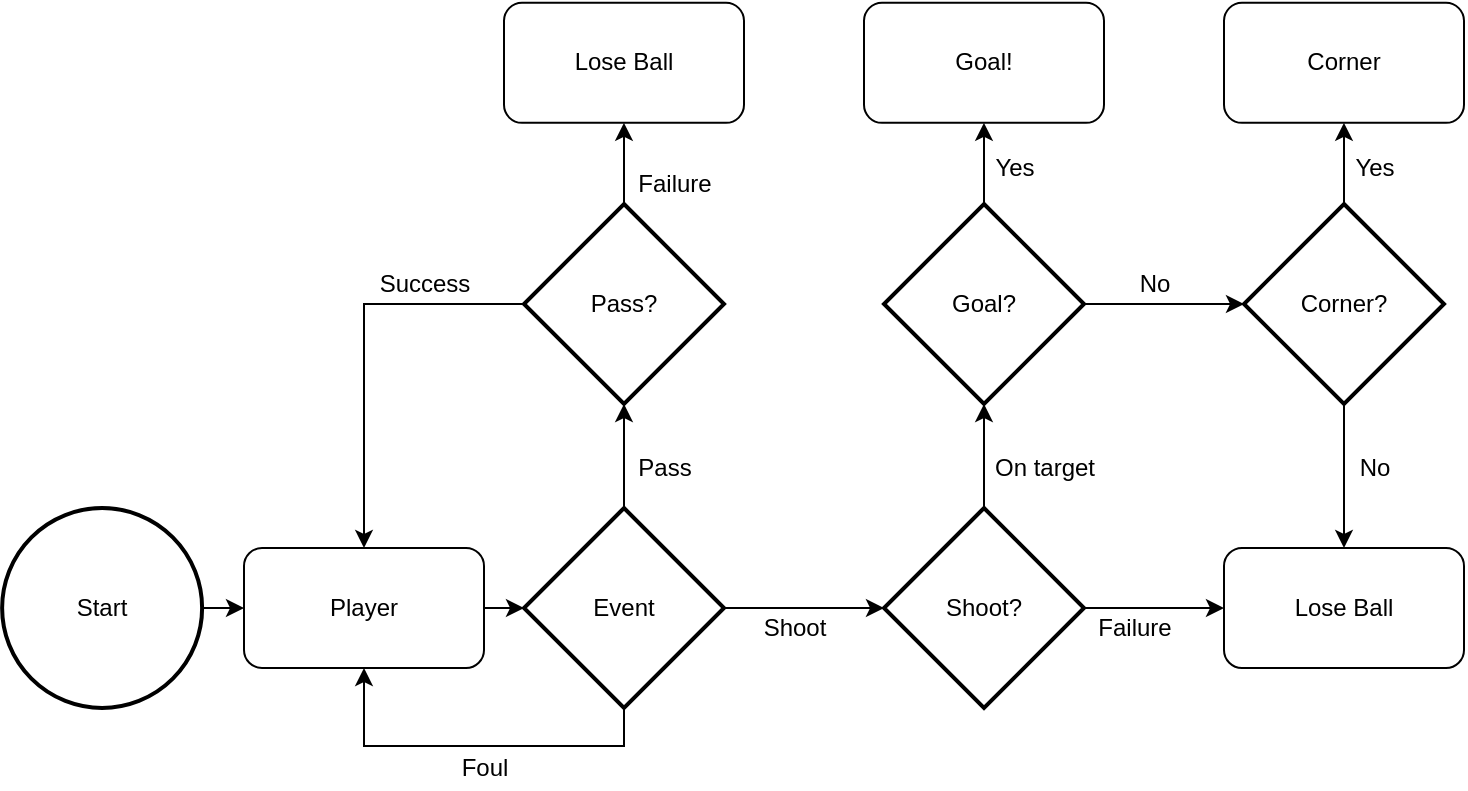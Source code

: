 <mxfile version="12.4.7" type="device"><diagram id="C5RBs43oDa-KdzZeNtuy" name="Page-1"><mxGraphModel dx="1695" dy="1598" grid="1" gridSize="10" guides="1" tooltips="1" connect="1" arrows="1" fold="1" page="1" pageScale="1" pageWidth="827" pageHeight="1169" math="0" shadow="0"><root><mxCell id="WIyWlLk6GJQsqaUBKTNV-0"/><mxCell id="WIyWlLk6GJQsqaUBKTNV-1" parent="WIyWlLk6GJQsqaUBKTNV-0"/><mxCell id="KOctAoSHE02IhSdlLTPY-3" value="" style="edgeStyle=orthogonalEdgeStyle;rounded=0;orthogonalLoop=1;jettySize=auto;html=1;" parent="WIyWlLk6GJQsqaUBKTNV-1" source="KOctAoSHE02IhSdlLTPY-1" target="KOctAoSHE02IhSdlLTPY-5" edge="1"><mxGeometry relative="1" as="geometry"><mxPoint x="179.06" y="270" as="targetPoint"/></mxGeometry></mxCell><mxCell id="KOctAoSHE02IhSdlLTPY-1" value="Start" style="strokeWidth=2;html=1;shape=mxgraph.flowchart.start_2;whiteSpace=wrap;" parent="WIyWlLk6GJQsqaUBKTNV-1" vertex="1"><mxGeometry x="-0.94" y="220" width="100" height="100" as="geometry"/></mxCell><mxCell id="KOctAoSHE02IhSdlLTPY-9" value="" style="edgeStyle=orthogonalEdgeStyle;rounded=0;orthogonalLoop=1;jettySize=auto;html=1;" parent="WIyWlLk6GJQsqaUBKTNV-1" source="KOctAoSHE02IhSdlLTPY-5" target="KOctAoSHE02IhSdlLTPY-10" edge="1"><mxGeometry relative="1" as="geometry"><mxPoint x="380.06" y="270" as="targetPoint"/></mxGeometry></mxCell><mxCell id="KOctAoSHE02IhSdlLTPY-5" value="&lt;div&gt;Player&lt;/div&gt;" style="rounded=1;whiteSpace=wrap;html=1;" parent="WIyWlLk6GJQsqaUBKTNV-1" vertex="1"><mxGeometry x="120" y="240" width="120" height="60" as="geometry"/></mxCell><mxCell id="KOctAoSHE02IhSdlLTPY-13" value="" style="edgeStyle=orthogonalEdgeStyle;rounded=0;orthogonalLoop=1;jettySize=auto;html=1;entryX=0.5;entryY=1;entryDx=0;entryDy=0;" parent="WIyWlLk6GJQsqaUBKTNV-1" source="KOctAoSHE02IhSdlLTPY-10" target="KOctAoSHE02IhSdlLTPY-5" edge="1"><mxGeometry relative="1" as="geometry"><mxPoint x="310" y="370" as="targetPoint"/><Array as="points"><mxPoint x="310" y="339"/><mxPoint x="180" y="339"/></Array></mxGeometry></mxCell><mxCell id="KOctAoSHE02IhSdlLTPY-15" value="" style="edgeStyle=orthogonalEdgeStyle;rounded=0;orthogonalLoop=1;jettySize=auto;html=1;" parent="WIyWlLk6GJQsqaUBKTNV-1" source="KOctAoSHE02IhSdlLTPY-10" target="KOctAoSHE02IhSdlLTPY-14" edge="1"><mxGeometry relative="1" as="geometry"/></mxCell><mxCell id="KOctAoSHE02IhSdlLTPY-17" value="" style="edgeStyle=orthogonalEdgeStyle;rounded=0;orthogonalLoop=1;jettySize=auto;html=1;" parent="WIyWlLk6GJQsqaUBKTNV-1" source="KOctAoSHE02IhSdlLTPY-10" target="KOctAoSHE02IhSdlLTPY-16" edge="1"><mxGeometry relative="1" as="geometry"/></mxCell><mxCell id="KOctAoSHE02IhSdlLTPY-10" value="Event" style="strokeWidth=2;html=1;shape=mxgraph.flowchart.decision;whiteSpace=wrap;" parent="WIyWlLk6GJQsqaUBKTNV-1" vertex="1"><mxGeometry x="260" y="220" width="100" height="100" as="geometry"/></mxCell><mxCell id="KOctAoSHE02IhSdlLTPY-22" value="" style="edgeStyle=orthogonalEdgeStyle;rounded=0;orthogonalLoop=1;jettySize=auto;html=1;entryX=0.5;entryY=0;entryDx=0;entryDy=0;" parent="WIyWlLk6GJQsqaUBKTNV-1" source="KOctAoSHE02IhSdlLTPY-16" target="KOctAoSHE02IhSdlLTPY-5" edge="1"><mxGeometry relative="1" as="geometry"><mxPoint x="240.143" y="-30" as="targetPoint"/></mxGeometry></mxCell><mxCell id="KOctAoSHE02IhSdlLTPY-24" value="" style="edgeStyle=orthogonalEdgeStyle;rounded=0;orthogonalLoop=1;jettySize=auto;html=1;" parent="WIyWlLk6GJQsqaUBKTNV-1" source="KOctAoSHE02IhSdlLTPY-16" target="KOctAoSHE02IhSdlLTPY-27" edge="1"><mxGeometry relative="1" as="geometry"><mxPoint x="380.143" y="-2" as="targetPoint"/><Array as="points"><mxPoint x="310" y="58"/><mxPoint x="310" y="58"/></Array></mxGeometry></mxCell><mxCell id="KOctAoSHE02IhSdlLTPY-16" value="Pass?" style="strokeWidth=2;html=1;shape=mxgraph.flowchart.decision;whiteSpace=wrap;" parent="WIyWlLk6GJQsqaUBKTNV-1" vertex="1"><mxGeometry x="260" y="68" width="100" height="100" as="geometry"/></mxCell><mxCell id="KOctAoSHE02IhSdlLTPY-30" value="" style="edgeStyle=orthogonalEdgeStyle;rounded=0;orthogonalLoop=1;jettySize=auto;html=1;" parent="WIyWlLk6GJQsqaUBKTNV-1" source="KOctAoSHE02IhSdlLTPY-14" target="SlrMPdfXfvVgwtsFMLWq-0" edge="1"><mxGeometry relative="1" as="geometry"><mxPoint x="490" y="170" as="targetPoint"/></mxGeometry></mxCell><mxCell id="KOctAoSHE02IhSdlLTPY-31" value="" style="edgeStyle=orthogonalEdgeStyle;rounded=0;orthogonalLoop=1;jettySize=auto;html=1;" parent="WIyWlLk6GJQsqaUBKTNV-1" source="KOctAoSHE02IhSdlLTPY-14" target="KOctAoSHE02IhSdlLTPY-29" edge="1"><mxGeometry relative="1" as="geometry"/></mxCell><mxCell id="KOctAoSHE02IhSdlLTPY-14" value="&lt;div&gt;Shoot?&lt;/div&gt;" style="strokeWidth=2;html=1;shape=mxgraph.flowchart.decision;whiteSpace=wrap;" parent="WIyWlLk6GJQsqaUBKTNV-1" vertex="1"><mxGeometry x="440" y="220" width="100" height="100" as="geometry"/></mxCell><mxCell id="KOctAoSHE02IhSdlLTPY-18" value="Pass" style="text;html=1;align=center;verticalAlign=middle;resizable=0;points=[];autosize=1;" parent="WIyWlLk6GJQsqaUBKTNV-1" vertex="1"><mxGeometry x="310" y="190" width="40" height="20" as="geometry"/></mxCell><mxCell id="KOctAoSHE02IhSdlLTPY-19" value="Shoot" style="text;html=1;align=center;verticalAlign=middle;resizable=0;points=[];autosize=1;" parent="WIyWlLk6GJQsqaUBKTNV-1" vertex="1"><mxGeometry x="370" y="270" width="50" height="20" as="geometry"/></mxCell><mxCell id="KOctAoSHE02IhSdlLTPY-20" value="Foul" style="text;html=1;align=center;verticalAlign=middle;resizable=0;points=[];autosize=1;" parent="WIyWlLk6GJQsqaUBKTNV-1" vertex="1"><mxGeometry x="220" y="340" width="40" height="20" as="geometry"/></mxCell><mxCell id="KOctAoSHE02IhSdlLTPY-25" value="Success" style="text;html=1;align=center;verticalAlign=middle;resizable=0;points=[];autosize=1;" parent="WIyWlLk6GJQsqaUBKTNV-1" vertex="1"><mxGeometry x="180" y="98" width="60" height="20" as="geometry"/></mxCell><mxCell id="KOctAoSHE02IhSdlLTPY-26" value="Failure" style="text;html=1;align=center;verticalAlign=middle;resizable=0;points=[];autosize=1;" parent="WIyWlLk6GJQsqaUBKTNV-1" vertex="1"><mxGeometry x="310" y="48" width="50" height="20" as="geometry"/></mxCell><mxCell id="KOctAoSHE02IhSdlLTPY-27" value="Lose Ball" style="rounded=1;whiteSpace=wrap;html=1;" parent="WIyWlLk6GJQsqaUBKTNV-1" vertex="1"><mxGeometry x="250" y="-32.57" width="120" height="60" as="geometry"/></mxCell><mxCell id="KOctAoSHE02IhSdlLTPY-29" value="Lose Ball" style="rounded=1;whiteSpace=wrap;html=1;" parent="WIyWlLk6GJQsqaUBKTNV-1" vertex="1"><mxGeometry x="610" y="240" width="120" height="60" as="geometry"/></mxCell><mxCell id="KOctAoSHE02IhSdlLTPY-32" value="&lt;div&gt;On target&lt;/div&gt;" style="text;html=1;align=center;verticalAlign=middle;resizable=0;points=[];autosize=1;" parent="WIyWlLk6GJQsqaUBKTNV-1" vertex="1"><mxGeometry x="485" y="190" width="70" height="20" as="geometry"/></mxCell><mxCell id="KOctAoSHE02IhSdlLTPY-33" value="Failure" style="text;html=1;align=center;verticalAlign=middle;resizable=0;points=[];autosize=1;" parent="WIyWlLk6GJQsqaUBKTNV-1" vertex="1"><mxGeometry x="540" y="270" width="50" height="20" as="geometry"/></mxCell><mxCell id="SlrMPdfXfvVgwtsFMLWq-2" style="edgeStyle=orthogonalEdgeStyle;rounded=0;orthogonalLoop=1;jettySize=auto;html=1;" edge="1" parent="WIyWlLk6GJQsqaUBKTNV-1" source="SlrMPdfXfvVgwtsFMLWq-0" target="SlrMPdfXfvVgwtsFMLWq-1"><mxGeometry relative="1" as="geometry"/></mxCell><mxCell id="SlrMPdfXfvVgwtsFMLWq-5" style="edgeStyle=orthogonalEdgeStyle;rounded=0;orthogonalLoop=1;jettySize=auto;html=1;" edge="1" parent="WIyWlLk6GJQsqaUBKTNV-1" source="SlrMPdfXfvVgwtsFMLWq-0" target="SlrMPdfXfvVgwtsFMLWq-4"><mxGeometry relative="1" as="geometry"/></mxCell><mxCell id="SlrMPdfXfvVgwtsFMLWq-0" value="Goal?" style="strokeWidth=2;html=1;shape=mxgraph.flowchart.decision;whiteSpace=wrap;" vertex="1" parent="WIyWlLk6GJQsqaUBKTNV-1"><mxGeometry x="440" y="68" width="100" height="100" as="geometry"/></mxCell><mxCell id="SlrMPdfXfvVgwtsFMLWq-1" value="Goal!" style="rounded=1;whiteSpace=wrap;html=1;" vertex="1" parent="WIyWlLk6GJQsqaUBKTNV-1"><mxGeometry x="430" y="-32.57" width="120" height="60" as="geometry"/></mxCell><mxCell id="SlrMPdfXfvVgwtsFMLWq-3" value="Yes" style="text;html=1;align=center;verticalAlign=middle;resizable=0;points=[];autosize=1;" vertex="1" parent="WIyWlLk6GJQsqaUBKTNV-1"><mxGeometry x="485" y="40" width="40" height="20" as="geometry"/></mxCell><mxCell id="SlrMPdfXfvVgwtsFMLWq-8" style="edgeStyle=orthogonalEdgeStyle;rounded=0;orthogonalLoop=1;jettySize=auto;html=1;" edge="1" parent="WIyWlLk6GJQsqaUBKTNV-1" source="SlrMPdfXfvVgwtsFMLWq-4" target="SlrMPdfXfvVgwtsFMLWq-7"><mxGeometry relative="1" as="geometry"/></mxCell><mxCell id="SlrMPdfXfvVgwtsFMLWq-9" style="edgeStyle=orthogonalEdgeStyle;rounded=0;orthogonalLoop=1;jettySize=auto;html=1;" edge="1" parent="WIyWlLk6GJQsqaUBKTNV-1" source="SlrMPdfXfvVgwtsFMLWq-4" target="KOctAoSHE02IhSdlLTPY-29"><mxGeometry relative="1" as="geometry"/></mxCell><mxCell id="SlrMPdfXfvVgwtsFMLWq-4" value="Corner?" style="strokeWidth=2;html=1;shape=mxgraph.flowchart.decision;whiteSpace=wrap;" vertex="1" parent="WIyWlLk6GJQsqaUBKTNV-1"><mxGeometry x="620" y="68" width="100" height="100" as="geometry"/></mxCell><mxCell id="SlrMPdfXfvVgwtsFMLWq-6" value="No" style="text;html=1;align=center;verticalAlign=middle;resizable=0;points=[];autosize=1;" vertex="1" parent="WIyWlLk6GJQsqaUBKTNV-1"><mxGeometry x="560" y="98" width="30" height="20" as="geometry"/></mxCell><mxCell id="SlrMPdfXfvVgwtsFMLWq-7" value="Corner" style="rounded=1;whiteSpace=wrap;html=1;" vertex="1" parent="WIyWlLk6GJQsqaUBKTNV-1"><mxGeometry x="610" y="-32.57" width="120" height="60" as="geometry"/></mxCell><mxCell id="SlrMPdfXfvVgwtsFMLWq-10" value="No" style="text;html=1;align=center;verticalAlign=middle;resizable=0;points=[];autosize=1;" vertex="1" parent="WIyWlLk6GJQsqaUBKTNV-1"><mxGeometry x="670" y="190" width="30" height="20" as="geometry"/></mxCell><mxCell id="SlrMPdfXfvVgwtsFMLWq-11" value="Yes" style="text;html=1;align=center;verticalAlign=middle;resizable=0;points=[];autosize=1;" vertex="1" parent="WIyWlLk6GJQsqaUBKTNV-1"><mxGeometry x="665" y="40" width="40" height="20" as="geometry"/></mxCell></root></mxGraphModel></diagram></mxfile>